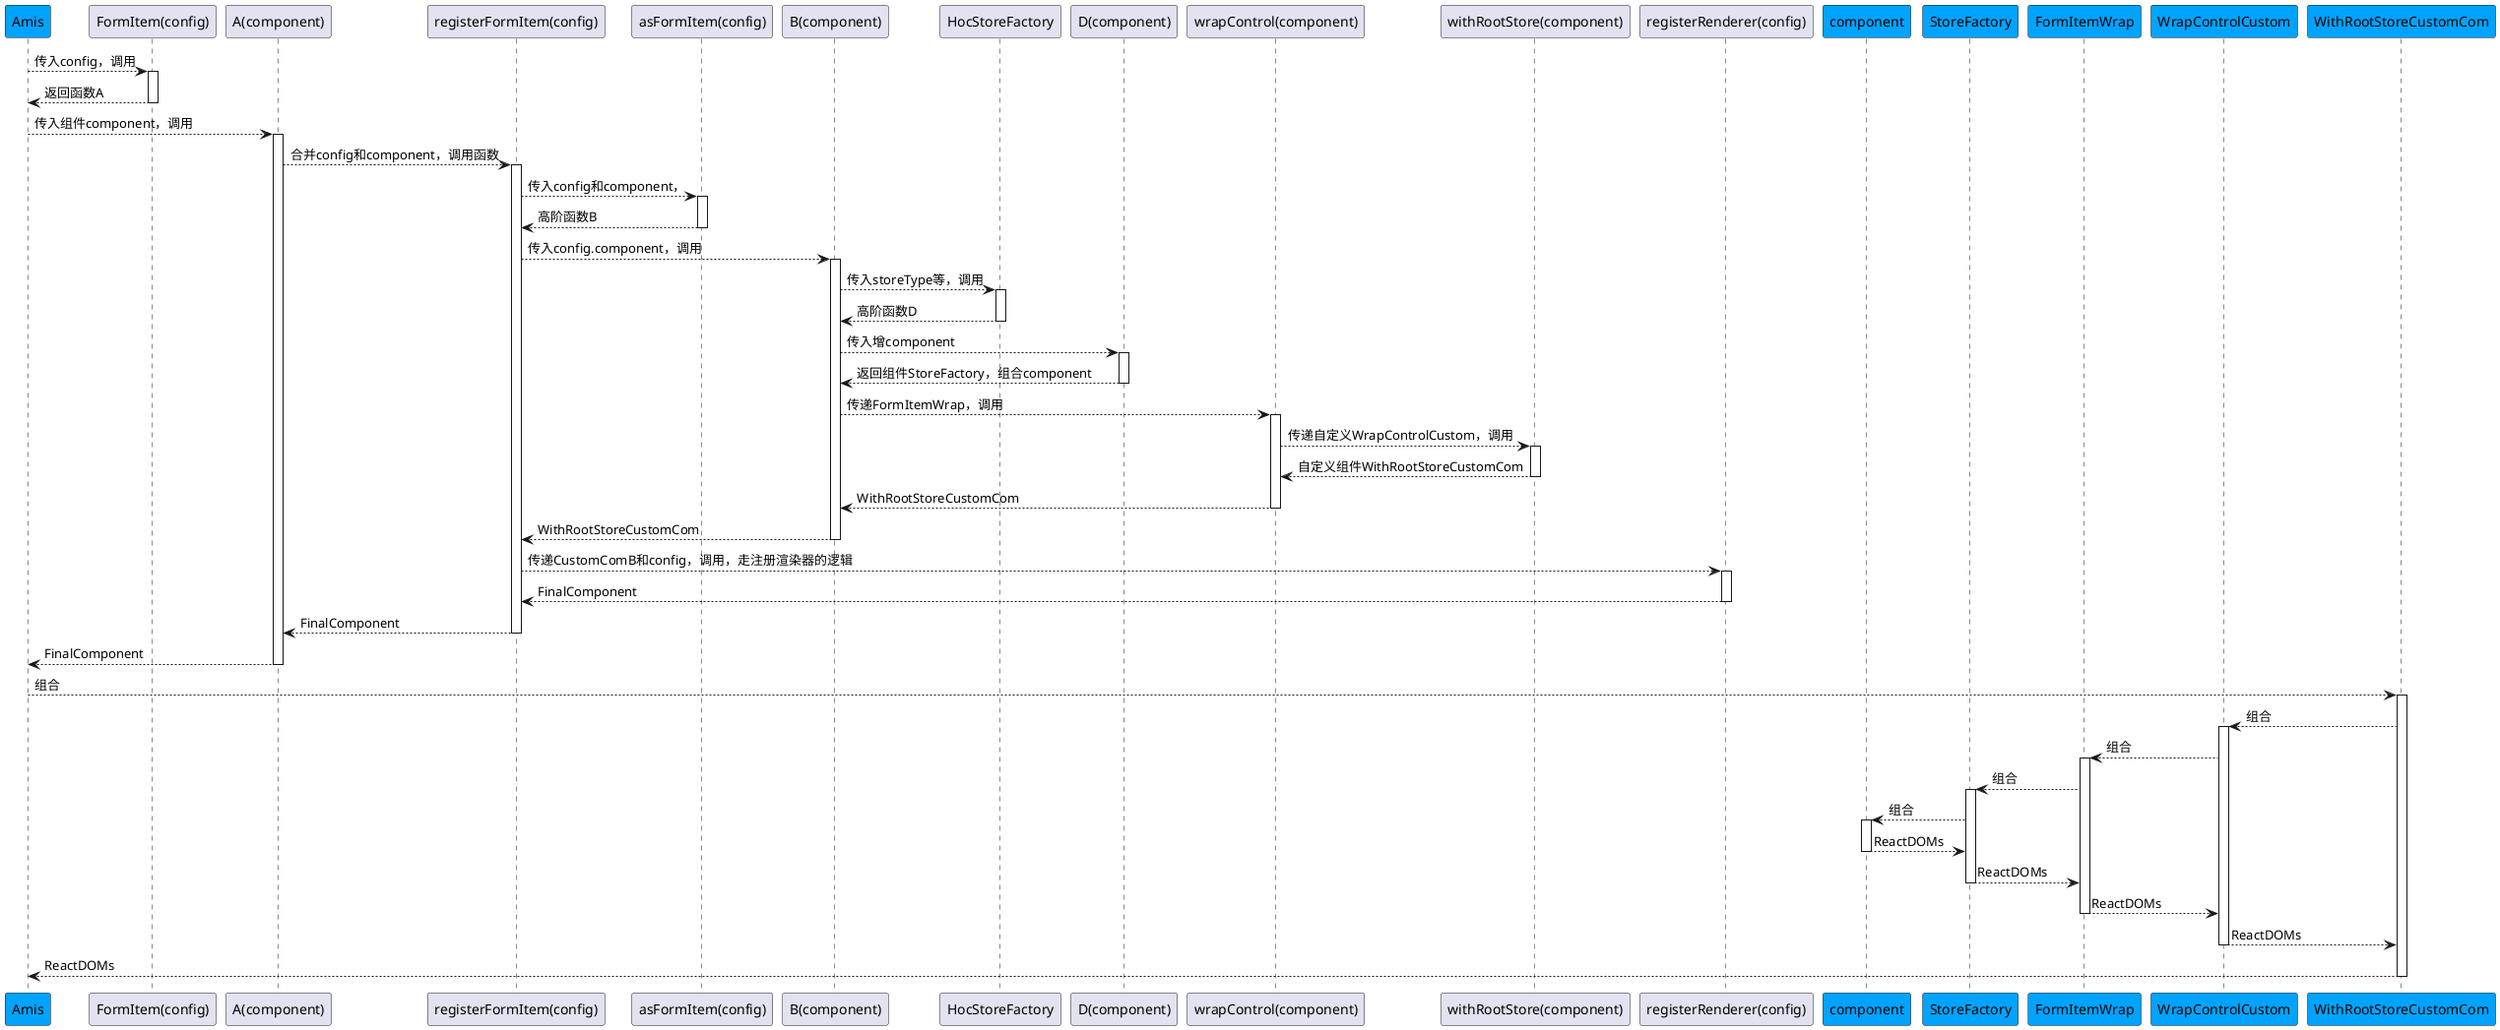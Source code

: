 @startuml FormItem调用流程
' 以上是普通渲染器的注册方式，如果是表单项，为了更简单的扩充，请使用 `FormItem` 注解，而不是 `Renderer`。
'  原因是如果用 `FormItem` 是不用关心：label 怎么摆，表单验证器怎么实现，如何适配表单的 3 种展现方式（水平、上下和内联模式），
' 而只用关心：有了值后如何回显，响应用户交互设置新值。
participant Amis #00a3fe
participant "FormItem(config)" as FormItem
participant "A(component)" as A
participant "registerFormItem(config)" as registerFormItem
participant "asFormItem(config)" as asFormItem
participant "B(component)" as B
participant HocStoreFactory 
participant "D(component)" as D
participant "wrapControl(component)" as wrapControl
participant "withRootStore(component)" as withRootStore
participant "registerRenderer(config)" as registerRenderer

participant "component" as component #00a3fe
participant "StoreFactory" as StoreFactory #00a3fe
participant "FormItemWrap" as FormItemWrap #00a3fe
participant "WrapControlCustom" as WrapControlCustom #00a3fe
participant "WithRootStoreCustomCom" as WithRootStoreCustomCom #00a3fe

Amis --> FormItem ++: 传入config，调用
return 返回函数A

Amis --> A ++: 传入组件component，调用
A --> registerFormItem ++: 合并config和component，调用函数
registerFormItem --> asFormItem ++: 传入config和component，
return 高阶函数B
registerFormItem --> B ++: 传入config.component，调用
B --> HocStoreFactory ++: 传入storeType等，调用
return 高阶函数D
B --> D ++: 传入增component
return 返回组件StoreFactory，组合component
B --> wrapControl ++: 传递FormItemWrap，调用
wrapControl --> withRootStore ++: 传递自定义WrapControlCustom，调用
return 自定义组件WithRootStoreCustomCom
return WithRootStoreCustomCom
return WithRootStoreCustomCom
registerFormItem --> registerRenderer ++: 传递CustomComB和config，调用，走注册渲染器的逻辑
return FinalComponent
return FinalComponent
return FinalComponent

Amis --> WithRootStoreCustomCom ++: 组合
WithRootStoreCustomCom --> WrapControlCustom ++: 组合
WrapControlCustom --> FormItemWrap ++: 组合
FormItemWrap --> StoreFactory ++: 组合
StoreFactory --> component ++: 组合
return ReactDOMs
return ReactDOMs
return ReactDOMs
return ReactDOMs
return ReactDOMs



@enduml